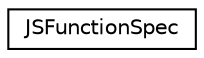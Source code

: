 digraph "Graphical Class Hierarchy"
{
 // LATEX_PDF_SIZE
  edge [fontname="Helvetica",fontsize="10",labelfontname="Helvetica",labelfontsize="10"];
  node [fontname="Helvetica",fontsize="10",shape=record];
  rankdir="LR";
  Node0 [label="JSFunctionSpec",height=0.2,width=0.4,color="black", fillcolor="white", style="filled",URL="$structJSFunctionSpec.html",tooltip=" "];
}
